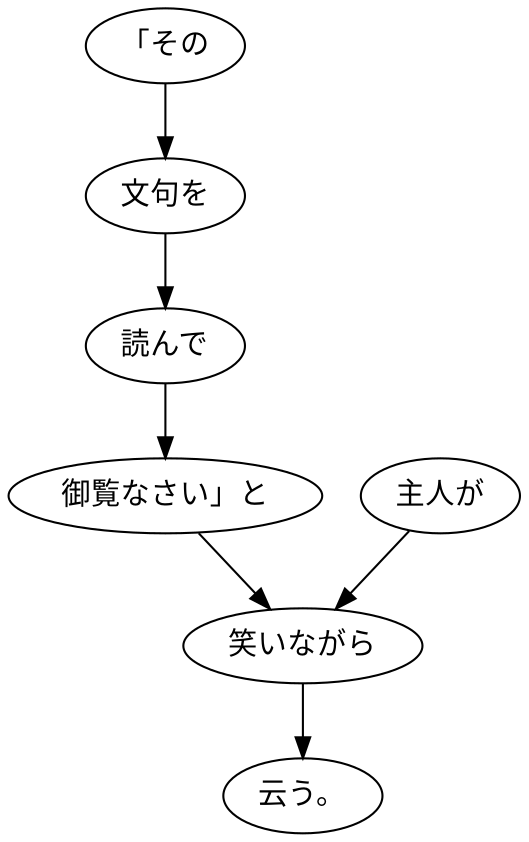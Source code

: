 digraph graph1694 {
	node0 [label="「その"];
	node1 [label="文句を"];
	node2 [label="読んで"];
	node3 [label="御覧なさい」と"];
	node4 [label="主人が"];
	node5 [label="笑いながら"];
	node6 [label="云う。"];
	node0 -> node1;
	node1 -> node2;
	node2 -> node3;
	node3 -> node5;
	node4 -> node5;
	node5 -> node6;
}
